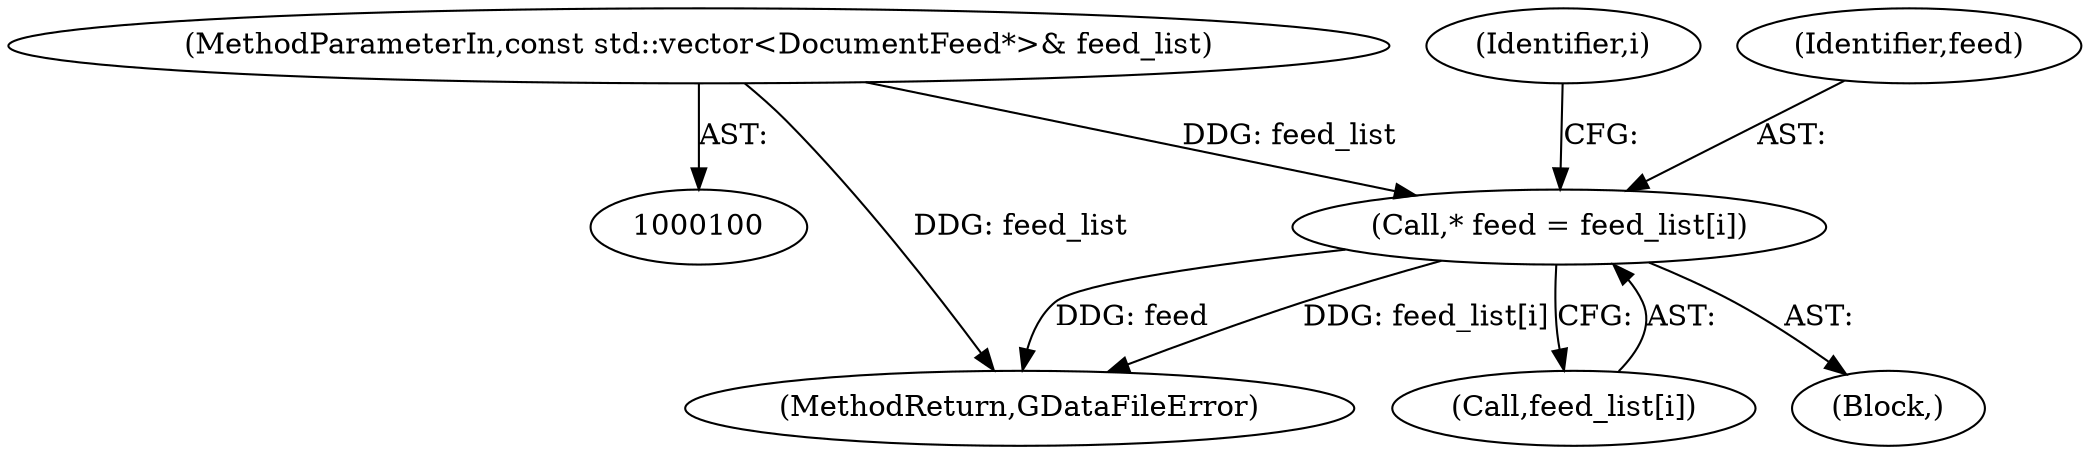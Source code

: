digraph "0_Chrome_dd3b6fe574edad231c01c78e4647a74c38dc4178_16@array" {
"1000138" [label="(Call,* feed = feed_list[i])"];
"1000101" [label="(MethodParameterIn,const std::vector<DocumentFeed*>& feed_list)"];
"1000145" [label="(Identifier,i)"];
"1000139" [label="(Identifier,feed)"];
"1000136" [label="(Block,)"];
"1000138" [label="(Call,* feed = feed_list[i])"];
"1000101" [label="(MethodParameterIn,const std::vector<DocumentFeed*>& feed_list)"];
"1000244" [label="(MethodReturn,GDataFileError)"];
"1000140" [label="(Call,feed_list[i])"];
"1000138" -> "1000136"  [label="AST: "];
"1000138" -> "1000140"  [label="CFG: "];
"1000139" -> "1000138"  [label="AST: "];
"1000140" -> "1000138"  [label="AST: "];
"1000145" -> "1000138"  [label="CFG: "];
"1000138" -> "1000244"  [label="DDG: feed"];
"1000138" -> "1000244"  [label="DDG: feed_list[i]"];
"1000101" -> "1000138"  [label="DDG: feed_list"];
"1000101" -> "1000100"  [label="AST: "];
"1000101" -> "1000244"  [label="DDG: feed_list"];
}
